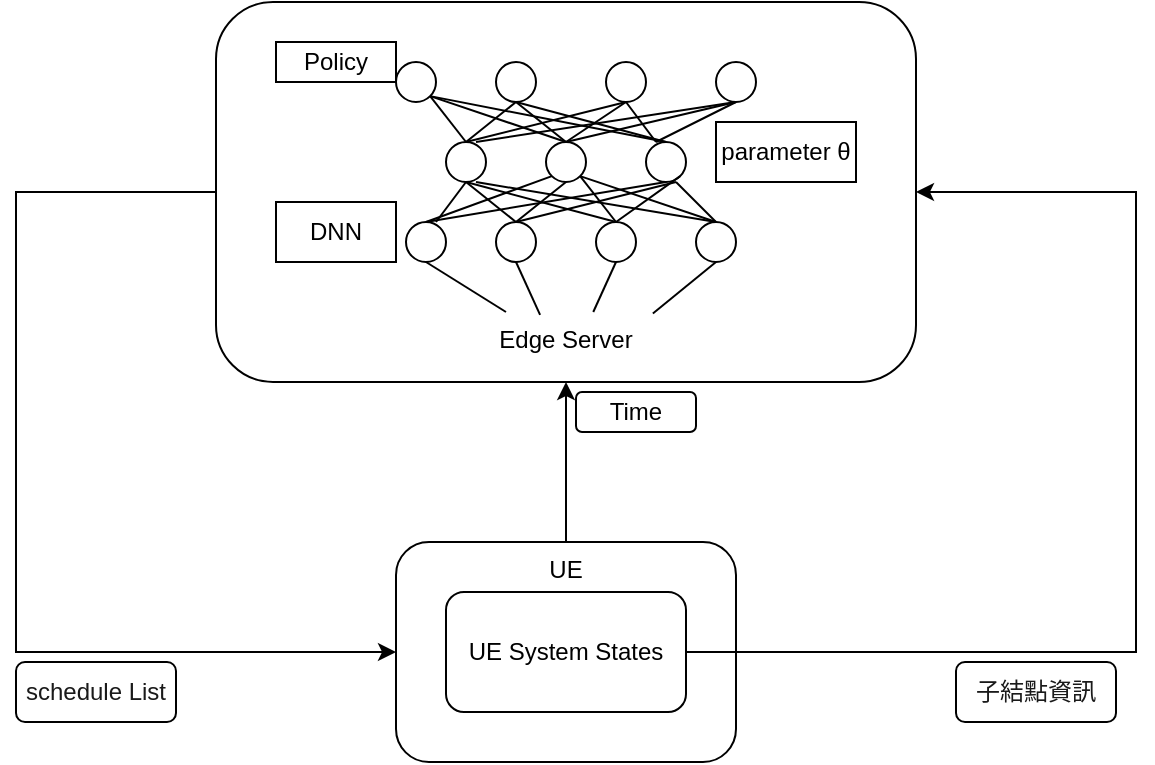 <mxfile version="16.5.6" type="github" pages="5">
  <diagram id="TzT6m59Ix_mjKr-WDxl3" name="Page-1">
    <mxGraphModel dx="1422" dy="793" grid="1" gridSize="10" guides="1" tooltips="1" connect="1" arrows="1" fold="1" page="1" pageScale="1" pageWidth="1920" pageHeight="1200" math="0" shadow="0">
      <root>
        <mxCell id="0" />
        <mxCell id="1" parent="0" />
        <mxCell id="9KuQV6Mnis-wEZ59xsWF-11" value="&lt;p&gt;Edge Server&lt;/p&gt;" style="rounded=1;whiteSpace=wrap;html=1;sketch=0;shadow=0;gradientColor=none;fillColor=default;glass=0;verticalAlign=bottom;" parent="1" vertex="1">
          <mxGeometry x="340" y="90" width="350" height="190" as="geometry" />
        </mxCell>
        <mxCell id="9KuQV6Mnis-wEZ59xsWF-12" value="UE" style="rounded=1;whiteSpace=wrap;html=1;shadow=0;glass=0;sketch=0;fillColor=default;gradientColor=none;verticalAlign=top;" parent="1" vertex="1">
          <mxGeometry x="430" y="360" width="170" height="110" as="geometry" />
        </mxCell>
        <mxCell id="9KuQV6Mnis-wEZ59xsWF-15" value="" style="endArrow=classic;html=1;rounded=0;entryX=0.5;entryY=1;entryDx=0;entryDy=0;exitX=0.5;exitY=0;exitDx=0;exitDy=0;" parent="1" source="9KuQV6Mnis-wEZ59xsWF-12" target="9KuQV6Mnis-wEZ59xsWF-11" edge="1">
          <mxGeometry width="50" height="50" relative="1" as="geometry">
            <mxPoint x="340" y="170" as="sourcePoint" />
            <mxPoint x="460" y="220" as="targetPoint" />
            <Array as="points" />
          </mxGeometry>
        </mxCell>
        <mxCell id="9KuQV6Mnis-wEZ59xsWF-17" value="" style="endArrow=classic;html=1;rounded=0;exitX=1;exitY=0.5;exitDx=0;exitDy=0;entryX=1;entryY=0.5;entryDx=0;entryDy=0;" parent="1" source="3X2xvABcupYTEiMgVEj2-3" target="9KuQV6Mnis-wEZ59xsWF-11" edge="1">
          <mxGeometry width="50" height="50" relative="1" as="geometry">
            <mxPoint x="700" y="400" as="sourcePoint" />
            <mxPoint x="740" y="305" as="targetPoint" />
            <Array as="points">
              <mxPoint x="800" y="415" />
              <mxPoint x="800" y="210" />
              <mxPoint x="800" y="185" />
            </Array>
          </mxGeometry>
        </mxCell>
        <mxCell id="9KuQV6Mnis-wEZ59xsWF-19" value="" style="endArrow=classic;html=1;rounded=0;exitX=0;exitY=0.5;exitDx=0;exitDy=0;fontColor=#9933FF;entryX=0;entryY=0.5;entryDx=0;entryDy=0;labelBackgroundColor=#1A1A1A;" parent="1" source="9KuQV6Mnis-wEZ59xsWF-11" target="9KuQV6Mnis-wEZ59xsWF-12" edge="1">
          <mxGeometry width="50" height="50" relative="1" as="geometry">
            <mxPoint x="700" y="400" as="sourcePoint" />
            <mxPoint x="240" y="300" as="targetPoint" />
            <Array as="points">
              <mxPoint x="240" y="185" />
              <mxPoint x="240" y="305" />
              <mxPoint x="240" y="415" />
            </Array>
          </mxGeometry>
        </mxCell>
        <mxCell id="9KuQV6Mnis-wEZ59xsWF-20" value="Time" style="rounded=1;whiteSpace=wrap;html=1;shadow=0;glass=0;sketch=0;fillColor=default;gradientColor=none;" parent="1" vertex="1">
          <mxGeometry x="520" y="285" width="60" height="20" as="geometry" />
        </mxCell>
        <mxCell id="9KuQV6Mnis-wEZ59xsWF-21" value="&lt;font color=&quot;#1a1a1a&quot;&gt;子結點資訊&lt;br&gt;&lt;/font&gt;" style="rounded=1;whiteSpace=wrap;html=1;shadow=0;glass=0;sketch=0;fontColor=#9933FF;fillColor=default;gradientColor=none;" parent="1" vertex="1">
          <mxGeometry x="710" y="420" width="80" height="30" as="geometry" />
        </mxCell>
        <mxCell id="9KuQV6Mnis-wEZ59xsWF-24" value="schedule List" style="rounded=1;whiteSpace=wrap;html=1;shadow=0;glass=0;sketch=0;fontColor=#1A1A1A;fillColor=default;gradientColor=none;" parent="1" vertex="1">
          <mxGeometry x="240" y="420" width="80" height="30" as="geometry" />
        </mxCell>
        <mxCell id="3X2xvABcupYTEiMgVEj2-3" value="UE System States" style="rounded=1;whiteSpace=wrap;html=1;" parent="1" vertex="1">
          <mxGeometry x="455" y="385" width="120" height="60" as="geometry" />
        </mxCell>
        <mxCell id="3X2xvABcupYTEiMgVEj2-4" value="" style="ellipse;whiteSpace=wrap;html=1;aspect=fixed;" parent="1" vertex="1">
          <mxGeometry x="435" y="200" width="20" height="20" as="geometry" />
        </mxCell>
        <mxCell id="3X2xvABcupYTEiMgVEj2-5" value="" style="ellipse;whiteSpace=wrap;html=1;aspect=fixed;" parent="1" vertex="1">
          <mxGeometry x="480" y="200" width="20" height="20" as="geometry" />
        </mxCell>
        <mxCell id="3X2xvABcupYTEiMgVEj2-6" value="" style="ellipse;whiteSpace=wrap;html=1;aspect=fixed;" parent="1" vertex="1">
          <mxGeometry x="530" y="200" width="20" height="20" as="geometry" />
        </mxCell>
        <mxCell id="3X2xvABcupYTEiMgVEj2-7" value="" style="ellipse;whiteSpace=wrap;html=1;aspect=fixed;" parent="1" vertex="1">
          <mxGeometry x="580" y="200" width="20" height="20" as="geometry" />
        </mxCell>
        <mxCell id="3X2xvABcupYTEiMgVEj2-8" value="" style="ellipse;whiteSpace=wrap;html=1;aspect=fixed;" parent="1" vertex="1">
          <mxGeometry x="455" y="160" width="20" height="20" as="geometry" />
        </mxCell>
        <mxCell id="3X2xvABcupYTEiMgVEj2-9" value="" style="ellipse;whiteSpace=wrap;html=1;aspect=fixed;" parent="1" vertex="1">
          <mxGeometry x="505" y="160" width="20" height="20" as="geometry" />
        </mxCell>
        <mxCell id="3X2xvABcupYTEiMgVEj2-10" value="" style="ellipse;whiteSpace=wrap;html=1;aspect=fixed;" parent="1" vertex="1">
          <mxGeometry x="555" y="160" width="20" height="20" as="geometry" />
        </mxCell>
        <mxCell id="3X2xvABcupYTEiMgVEj2-14" value="" style="ellipse;whiteSpace=wrap;html=1;aspect=fixed;" parent="1" vertex="1">
          <mxGeometry x="480" y="120" width="20" height="20" as="geometry" />
        </mxCell>
        <mxCell id="3X2xvABcupYTEiMgVEj2-15" value="" style="ellipse;whiteSpace=wrap;html=1;aspect=fixed;" parent="1" vertex="1">
          <mxGeometry x="430" y="120" width="20" height="20" as="geometry" />
        </mxCell>
        <mxCell id="3X2xvABcupYTEiMgVEj2-16" value="" style="ellipse;whiteSpace=wrap;html=1;aspect=fixed;" parent="1" vertex="1">
          <mxGeometry x="535" y="120" width="20" height="20" as="geometry" />
        </mxCell>
        <mxCell id="3X2xvABcupYTEiMgVEj2-17" value="" style="ellipse;whiteSpace=wrap;html=1;aspect=fixed;" parent="1" vertex="1">
          <mxGeometry x="590" y="120" width="20" height="20" as="geometry" />
        </mxCell>
        <mxCell id="3X2xvABcupYTEiMgVEj2-18" value="" style="endArrow=none;html=1;rounded=0;entryX=0.25;entryY=0;entryDx=0;entryDy=0;exitX=0.5;exitY=1;exitDx=0;exitDy=0;" parent="1" source="3X2xvABcupYTEiMgVEj2-4" edge="1">
          <mxGeometry width="50" height="50" relative="1" as="geometry">
            <mxPoint x="430" y="250" as="sourcePoint" />
            <mxPoint x="485" y="245" as="targetPoint" />
          </mxGeometry>
        </mxCell>
        <mxCell id="3X2xvABcupYTEiMgVEj2-19" value="" style="endArrow=none;html=1;rounded=0;entryX=0.5;entryY=1;entryDx=0;entryDy=0;exitX=0.392;exitY=0.024;exitDx=0;exitDy=0;exitPerimeter=0;" parent="1" target="3X2xvABcupYTEiMgVEj2-5" edge="1">
          <mxGeometry width="50" height="50" relative="1" as="geometry">
            <mxPoint x="502.04" y="246.44" as="sourcePoint" />
            <mxPoint x="480" y="200" as="targetPoint" />
          </mxGeometry>
        </mxCell>
        <mxCell id="3X2xvABcupYTEiMgVEj2-20" value="" style="endArrow=none;html=1;rounded=0;entryX=0.5;entryY=1;entryDx=0;entryDy=0;" parent="1" target="3X2xvABcupYTEiMgVEj2-6" edge="1">
          <mxGeometry width="50" height="50" relative="1" as="geometry">
            <mxPoint x="528.636" y="245" as="sourcePoint" />
            <mxPoint x="520" y="230" as="targetPoint" />
          </mxGeometry>
        </mxCell>
        <mxCell id="3X2xvABcupYTEiMgVEj2-21" value="" style="endArrow=none;html=1;rounded=0;entryX=0.5;entryY=1;entryDx=0;entryDy=0;exitX=0.862;exitY=0.012;exitDx=0;exitDy=0;exitPerimeter=0;" parent="1" target="3X2xvABcupYTEiMgVEj2-7" edge="1">
          <mxGeometry width="50" height="50" relative="1" as="geometry">
            <mxPoint x="558.44" y="245.72" as="sourcePoint" />
            <mxPoint x="520" y="230" as="targetPoint" />
          </mxGeometry>
        </mxCell>
        <mxCell id="3X2xvABcupYTEiMgVEj2-23" value="" style="endArrow=none;html=1;rounded=0;exitX=0.5;exitY=0;exitDx=0;exitDy=0;entryX=0.5;entryY=1;entryDx=0;entryDy=0;" parent="1" source="3X2xvABcupYTEiMgVEj2-5" target="3X2xvABcupYTEiMgVEj2-9" edge="1">
          <mxGeometry width="50" height="50" relative="1" as="geometry">
            <mxPoint x="470" y="280" as="sourcePoint" />
            <mxPoint x="520" y="230" as="targetPoint" />
          </mxGeometry>
        </mxCell>
        <mxCell id="3X2xvABcupYTEiMgVEj2-24" value="" style="endArrow=none;html=1;rounded=0;exitX=0.5;exitY=0;exitDx=0;exitDy=0;entryX=0;entryY=1;entryDx=0;entryDy=0;" parent="1" source="3X2xvABcupYTEiMgVEj2-4" target="3X2xvABcupYTEiMgVEj2-9" edge="1">
          <mxGeometry width="50" height="50" relative="1" as="geometry">
            <mxPoint x="470" y="280" as="sourcePoint" />
            <mxPoint x="520" y="230" as="targetPoint" />
          </mxGeometry>
        </mxCell>
        <mxCell id="3X2xvABcupYTEiMgVEj2-25" value="" style="endArrow=none;html=1;rounded=0;exitX=0.5;exitY=0;exitDx=0;exitDy=0;entryX=1;entryY=1;entryDx=0;entryDy=0;" parent="1" source="3X2xvABcupYTEiMgVEj2-6" target="3X2xvABcupYTEiMgVEj2-9" edge="1">
          <mxGeometry width="50" height="50" relative="1" as="geometry">
            <mxPoint x="470" y="280" as="sourcePoint" />
            <mxPoint x="520" y="230" as="targetPoint" />
          </mxGeometry>
        </mxCell>
        <mxCell id="3X2xvABcupYTEiMgVEj2-26" value="" style="endArrow=none;html=1;rounded=0;entryX=0.5;entryY=0;entryDx=0;entryDy=0;exitX=1;exitY=1;exitDx=0;exitDy=0;" parent="1" source="3X2xvABcupYTEiMgVEj2-9" target="3X2xvABcupYTEiMgVEj2-7" edge="1">
          <mxGeometry width="50" height="50" relative="1" as="geometry">
            <mxPoint x="470" y="280" as="sourcePoint" />
            <mxPoint x="520" y="230" as="targetPoint" />
          </mxGeometry>
        </mxCell>
        <mxCell id="3X2xvABcupYTEiMgVEj2-27" value="" style="endArrow=none;html=1;rounded=0;exitX=0.5;exitY=1;exitDx=0;exitDy=0;" parent="1" source="3X2xvABcupYTEiMgVEj2-8" edge="1">
          <mxGeometry width="50" height="50" relative="1" as="geometry">
            <mxPoint x="470" y="280" as="sourcePoint" />
            <mxPoint x="490" y="200" as="targetPoint" />
          </mxGeometry>
        </mxCell>
        <mxCell id="3X2xvABcupYTEiMgVEj2-28" value="" style="endArrow=none;html=1;rounded=0;entryX=0.5;entryY=1;entryDx=0;entryDy=0;exitX=0.5;exitY=0;exitDx=0;exitDy=0;" parent="1" source="3X2xvABcupYTEiMgVEj2-6" target="3X2xvABcupYTEiMgVEj2-8" edge="1">
          <mxGeometry width="50" height="50" relative="1" as="geometry">
            <mxPoint x="490" y="200" as="sourcePoint" />
            <mxPoint x="540" y="150" as="targetPoint" />
          </mxGeometry>
        </mxCell>
        <mxCell id="3X2xvABcupYTEiMgVEj2-29" value="" style="endArrow=none;html=1;rounded=0;entryX=0.5;entryY=1;entryDx=0;entryDy=0;" parent="1" target="3X2xvABcupYTEiMgVEj2-8" edge="1">
          <mxGeometry width="50" height="50" relative="1" as="geometry">
            <mxPoint x="450" y="200" as="sourcePoint" />
            <mxPoint x="520" y="230" as="targetPoint" />
          </mxGeometry>
        </mxCell>
        <mxCell id="3X2xvABcupYTEiMgVEj2-30" value="" style="endArrow=none;html=1;rounded=0;" parent="1" edge="1">
          <mxGeometry width="50" height="50" relative="1" as="geometry">
            <mxPoint x="590" y="200" as="sourcePoint" />
            <mxPoint x="470" y="180" as="targetPoint" />
          </mxGeometry>
        </mxCell>
        <mxCell id="3X2xvABcupYTEiMgVEj2-31" value="" style="endArrow=none;html=1;rounded=0;exitX=0.5;exitY=0;exitDx=0;exitDy=0;entryX=0.5;entryY=1;entryDx=0;entryDy=0;" parent="1" source="3X2xvABcupYTEiMgVEj2-4" target="3X2xvABcupYTEiMgVEj2-10" edge="1">
          <mxGeometry width="50" height="50" relative="1" as="geometry">
            <mxPoint x="470" y="280" as="sourcePoint" />
            <mxPoint x="520" y="230" as="targetPoint" />
          </mxGeometry>
        </mxCell>
        <mxCell id="3X2xvABcupYTEiMgVEj2-32" value="" style="endArrow=none;html=1;rounded=0;" parent="1" edge="1">
          <mxGeometry width="50" height="50" relative="1" as="geometry">
            <mxPoint x="490" y="200" as="sourcePoint" />
            <mxPoint x="570" y="180" as="targetPoint" />
          </mxGeometry>
        </mxCell>
        <mxCell id="3X2xvABcupYTEiMgVEj2-33" value="" style="endArrow=none;html=1;rounded=0;exitX=0.5;exitY=0;exitDx=0;exitDy=0;entryX=1;entryY=1;entryDx=0;entryDy=0;" parent="1" source="3X2xvABcupYTEiMgVEj2-6" target="3X2xvABcupYTEiMgVEj2-10" edge="1">
          <mxGeometry width="50" height="50" relative="1" as="geometry">
            <mxPoint x="470" y="280" as="sourcePoint" />
            <mxPoint x="520" y="230" as="targetPoint" />
          </mxGeometry>
        </mxCell>
        <mxCell id="3X2xvABcupYTEiMgVEj2-34" value="" style="endArrow=none;html=1;rounded=0;" parent="1" edge="1">
          <mxGeometry width="50" height="50" relative="1" as="geometry">
            <mxPoint x="590" y="200" as="sourcePoint" />
            <mxPoint x="570" y="180" as="targetPoint" />
          </mxGeometry>
        </mxCell>
        <mxCell id="3X2xvABcupYTEiMgVEj2-35" value="" style="endArrow=none;html=1;rounded=0;exitX=1;exitY=1;exitDx=0;exitDy=0;entryX=0.5;entryY=0;entryDx=0;entryDy=0;" parent="1" source="3X2xvABcupYTEiMgVEj2-15" target="3X2xvABcupYTEiMgVEj2-8" edge="1">
          <mxGeometry width="50" height="50" relative="1" as="geometry">
            <mxPoint x="470" y="280" as="sourcePoint" />
            <mxPoint x="520" y="230" as="targetPoint" />
          </mxGeometry>
        </mxCell>
        <mxCell id="3X2xvABcupYTEiMgVEj2-36" value="" style="endArrow=none;html=1;rounded=0;exitX=0.5;exitY=0;exitDx=0;exitDy=0;entryX=0.5;entryY=1;entryDx=0;entryDy=0;" parent="1" source="3X2xvABcupYTEiMgVEj2-8" target="3X2xvABcupYTEiMgVEj2-14" edge="1">
          <mxGeometry width="50" height="50" relative="1" as="geometry">
            <mxPoint x="470" y="280" as="sourcePoint" />
            <mxPoint x="520" y="230" as="targetPoint" />
          </mxGeometry>
        </mxCell>
        <mxCell id="3X2xvABcupYTEiMgVEj2-37" value="" style="endArrow=none;html=1;rounded=0;exitX=0.5;exitY=0;exitDx=0;exitDy=0;entryX=0.5;entryY=1;entryDx=0;entryDy=0;" parent="1" source="3X2xvABcupYTEiMgVEj2-8" target="3X2xvABcupYTEiMgVEj2-16" edge="1">
          <mxGeometry width="50" height="50" relative="1" as="geometry">
            <mxPoint x="470" y="280" as="sourcePoint" />
            <mxPoint x="520" y="230" as="targetPoint" />
          </mxGeometry>
        </mxCell>
        <mxCell id="3X2xvABcupYTEiMgVEj2-38" value="" style="endArrow=none;html=1;rounded=0;entryX=0.5;entryY=1;entryDx=0;entryDy=0;" parent="1" target="3X2xvABcupYTEiMgVEj2-17" edge="1">
          <mxGeometry width="50" height="50" relative="1" as="geometry">
            <mxPoint x="470" y="160" as="sourcePoint" />
            <mxPoint x="520" y="230" as="targetPoint" />
          </mxGeometry>
        </mxCell>
        <mxCell id="3X2xvABcupYTEiMgVEj2-39" value="" style="endArrow=none;html=1;rounded=0;exitX=0.5;exitY=0;exitDx=0;exitDy=0;entryX=1;entryY=1;entryDx=0;entryDy=0;" parent="1" source="3X2xvABcupYTEiMgVEj2-9" target="3X2xvABcupYTEiMgVEj2-15" edge="1">
          <mxGeometry width="50" height="50" relative="1" as="geometry">
            <mxPoint x="470" y="280" as="sourcePoint" />
            <mxPoint x="520" y="230" as="targetPoint" />
          </mxGeometry>
        </mxCell>
        <mxCell id="3X2xvABcupYTEiMgVEj2-40" value="" style="endArrow=none;html=1;rounded=0;exitX=0.5;exitY=0;exitDx=0;exitDy=0;entryX=0.5;entryY=1;entryDx=0;entryDy=0;" parent="1" source="3X2xvABcupYTEiMgVEj2-9" target="3X2xvABcupYTEiMgVEj2-14" edge="1">
          <mxGeometry width="50" height="50" relative="1" as="geometry">
            <mxPoint x="470" y="280" as="sourcePoint" />
            <mxPoint x="520" y="230" as="targetPoint" />
          </mxGeometry>
        </mxCell>
        <mxCell id="3X2xvABcupYTEiMgVEj2-41" value="" style="endArrow=none;html=1;rounded=0;exitX=0.5;exitY=0;exitDx=0;exitDy=0;entryX=0.5;entryY=1;entryDx=0;entryDy=0;" parent="1" source="3X2xvABcupYTEiMgVEj2-9" target="3X2xvABcupYTEiMgVEj2-16" edge="1">
          <mxGeometry width="50" height="50" relative="1" as="geometry">
            <mxPoint x="470" y="280" as="sourcePoint" />
            <mxPoint x="520" y="230" as="targetPoint" />
          </mxGeometry>
        </mxCell>
        <mxCell id="3X2xvABcupYTEiMgVEj2-42" value="" style="endArrow=none;html=1;rounded=0;exitX=0.5;exitY=0;exitDx=0;exitDy=0;entryX=0.5;entryY=1;entryDx=0;entryDy=0;" parent="1" source="3X2xvABcupYTEiMgVEj2-9" target="3X2xvABcupYTEiMgVEj2-17" edge="1">
          <mxGeometry width="50" height="50" relative="1" as="geometry">
            <mxPoint x="470" y="280" as="sourcePoint" />
            <mxPoint x="520" y="230" as="targetPoint" />
          </mxGeometry>
        </mxCell>
        <mxCell id="3X2xvABcupYTEiMgVEj2-43" value="" style="endArrow=none;html=1;rounded=0;exitX=0.5;exitY=0;exitDx=0;exitDy=0;entryX=1;entryY=1;entryDx=0;entryDy=0;" parent="1" source="3X2xvABcupYTEiMgVEj2-10" target="3X2xvABcupYTEiMgVEj2-15" edge="1">
          <mxGeometry width="50" height="50" relative="1" as="geometry">
            <mxPoint x="470" y="280" as="sourcePoint" />
            <mxPoint x="440" y="140" as="targetPoint" />
          </mxGeometry>
        </mxCell>
        <mxCell id="3X2xvABcupYTEiMgVEj2-44" value="" style="endArrow=none;html=1;rounded=0;exitX=0.5;exitY=0;exitDx=0;exitDy=0;" parent="1" source="3X2xvABcupYTEiMgVEj2-10" edge="1">
          <mxGeometry width="50" height="50" relative="1" as="geometry">
            <mxPoint x="470" y="280" as="sourcePoint" />
            <mxPoint x="490" y="140" as="targetPoint" />
          </mxGeometry>
        </mxCell>
        <mxCell id="3X2xvABcupYTEiMgVEj2-45" value="" style="endArrow=none;html=1;rounded=0;entryX=0.5;entryY=1;entryDx=0;entryDy=0;" parent="1" target="3X2xvABcupYTEiMgVEj2-16" edge="1">
          <mxGeometry width="50" height="50" relative="1" as="geometry">
            <mxPoint x="560" y="160" as="sourcePoint" />
            <mxPoint x="520" y="230" as="targetPoint" />
          </mxGeometry>
        </mxCell>
        <mxCell id="3X2xvABcupYTEiMgVEj2-46" value="" style="endArrow=none;html=1;rounded=0;entryX=0.5;entryY=1;entryDx=0;entryDy=0;" parent="1" target="3X2xvABcupYTEiMgVEj2-17" edge="1">
          <mxGeometry width="50" height="50" relative="1" as="geometry">
            <mxPoint x="560" y="160" as="sourcePoint" />
            <mxPoint x="520" y="230" as="targetPoint" />
          </mxGeometry>
        </mxCell>
        <mxCell id="3X2xvABcupYTEiMgVEj2-47" value="DNN" style="rounded=0;whiteSpace=wrap;html=1;" parent="1" vertex="1">
          <mxGeometry x="370" y="190" width="60" height="30" as="geometry" />
        </mxCell>
        <mxCell id="3X2xvABcupYTEiMgVEj2-48" value="parameter&amp;nbsp;θ" style="rounded=0;whiteSpace=wrap;html=1;" parent="1" vertex="1">
          <mxGeometry x="590" y="150" width="70" height="30" as="geometry" />
        </mxCell>
        <mxCell id="3X2xvABcupYTEiMgVEj2-49" value="Policy" style="rounded=0;whiteSpace=wrap;html=1;" parent="1" vertex="1">
          <mxGeometry x="370" y="110" width="60" height="20" as="geometry" />
        </mxCell>
      </root>
    </mxGraphModel>
  </diagram>
  <diagram id="z9pOu_TSIRcWGJFqptHg" name="Page-2">
    <mxGraphModel dx="2272" dy="754" grid="1" gridSize="10" guides="1" tooltips="1" connect="1" arrows="1" fold="1" page="1" pageScale="1" pageWidth="850" pageHeight="1100" math="0" shadow="0">
      <root>
        <mxCell id="iAxWGbQ3Z2G4rB7DEW5Y-0" />
        <mxCell id="iAxWGbQ3Z2G4rB7DEW5Y-1" parent="iAxWGbQ3Z2G4rB7DEW5Y-0" />
        <mxCell id="iAxWGbQ3Z2G4rB7DEW5Y-2" value="獲得Reward的數據" style="rounded=1;whiteSpace=wrap;html=1;" parent="iAxWGbQ3Z2G4rB7DEW5Y-1" vertex="1">
          <mxGeometry x="80" y="200" width="120" height="50" as="geometry" />
        </mxCell>
        <mxCell id="iAxWGbQ3Z2G4rB7DEW5Y-3" value="Reward表格生成" style="rounded=1;whiteSpace=wrap;html=1;" parent="iAxWGbQ3Z2G4rB7DEW5Y-1" vertex="1">
          <mxGeometry x="240" y="200" width="120" height="50" as="geometry" />
        </mxCell>
        <mxCell id="iAxWGbQ3Z2G4rB7DEW5Y-4" value="得出算法效率" style="rounded=1;whiteSpace=wrap;html=1;" parent="iAxWGbQ3Z2G4rB7DEW5Y-1" vertex="1">
          <mxGeometry x="400" y="200" width="120" height="50" as="geometry" />
        </mxCell>
        <mxCell id="iAxWGbQ3Z2G4rB7DEW5Y-5" value="系統選擇算法" style="rounded=1;whiteSpace=wrap;html=1;" parent="iAxWGbQ3Z2G4rB7DEW5Y-1" vertex="1">
          <mxGeometry x="-90" y="200" width="120" height="50" as="geometry" />
        </mxCell>
        <mxCell id="iAxWGbQ3Z2G4rB7DEW5Y-6" value="" style="endArrow=classic;html=1;rounded=0;exitX=0.5;exitY=1;exitDx=0;exitDy=0;entryX=0.44;entryY=0.998;entryDx=0;entryDy=0;entryPerimeter=0;" parent="iAxWGbQ3Z2G4rB7DEW5Y-1" source="iAxWGbQ3Z2G4rB7DEW5Y-4" target="iAxWGbQ3Z2G4rB7DEW5Y-5" edge="1">
          <mxGeometry width="50" height="50" relative="1" as="geometry">
            <mxPoint x="210" y="390" as="sourcePoint" />
            <mxPoint x="260" y="340" as="targetPoint" />
            <Array as="points">
              <mxPoint x="460" y="320" />
              <mxPoint x="-37" y="320" />
            </Array>
          </mxGeometry>
        </mxCell>
        <mxCell id="iAxWGbQ3Z2G4rB7DEW5Y-8" value="" style="endArrow=classic;html=1;rounded=0;exitX=1;exitY=0.5;exitDx=0;exitDy=0;entryX=0;entryY=0.5;entryDx=0;entryDy=0;" parent="iAxWGbQ3Z2G4rB7DEW5Y-1" source="iAxWGbQ3Z2G4rB7DEW5Y-2" target="iAxWGbQ3Z2G4rB7DEW5Y-3" edge="1">
          <mxGeometry width="50" height="50" relative="1" as="geometry">
            <mxPoint x="250" y="630" as="sourcePoint" />
            <mxPoint x="300" y="580" as="targetPoint" />
          </mxGeometry>
        </mxCell>
        <mxCell id="iAxWGbQ3Z2G4rB7DEW5Y-9" value="" style="endArrow=classic;html=1;rounded=0;exitX=1;exitY=0.5;exitDx=0;exitDy=0;entryX=0;entryY=0.5;entryDx=0;entryDy=0;" parent="iAxWGbQ3Z2G4rB7DEW5Y-1" source="iAxWGbQ3Z2G4rB7DEW5Y-3" target="iAxWGbQ3Z2G4rB7DEW5Y-4" edge="1">
          <mxGeometry width="50" height="50" relative="1" as="geometry">
            <mxPoint x="250" y="630" as="sourcePoint" />
            <mxPoint x="300" y="580" as="targetPoint" />
          </mxGeometry>
        </mxCell>
        <mxCell id="iAxWGbQ3Z2G4rB7DEW5Y-10" value="" style="endArrow=classic;html=1;rounded=0;exitX=1;exitY=0.5;exitDx=0;exitDy=0;entryX=0;entryY=0.5;entryDx=0;entryDy=0;" parent="iAxWGbQ3Z2G4rB7DEW5Y-1" source="iAxWGbQ3Z2G4rB7DEW5Y-5" target="iAxWGbQ3Z2G4rB7DEW5Y-2" edge="1">
          <mxGeometry width="50" height="50" relative="1" as="geometry">
            <mxPoint x="250" y="630" as="sourcePoint" />
            <mxPoint x="300" y="580" as="targetPoint" />
          </mxGeometry>
        </mxCell>
      </root>
    </mxGraphModel>
  </diagram>
  <diagram id="ShABZIZHdNopinyY9V7N" name="Page-3">
    <mxGraphModel dx="1422" dy="754" grid="1" gridSize="10" guides="1" tooltips="1" connect="1" arrows="1" fold="1" page="1" pageScale="1" pageWidth="850" pageHeight="1100" math="0" shadow="0">
      <root>
        <mxCell id="53XxpqNMjbobWwSgK6WJ-0" />
        <mxCell id="53XxpqNMjbobWwSgK6WJ-1" parent="53XxpqNMjbobWwSgK6WJ-0" />
        <mxCell id="a7fkMNNGWd1ok5zcnsbr-0" value="Policy" style="rounded=0;whiteSpace=wrap;html=1;" parent="53XxpqNMjbobWwSgK6WJ-1" vertex="1">
          <mxGeometry x="140" y="180" width="120" height="60" as="geometry" />
        </mxCell>
        <mxCell id="a7fkMNNGWd1ok5zcnsbr-1" value="" style="rounded=0;whiteSpace=wrap;html=1;" parent="53XxpqNMjbobWwSgK6WJ-1" vertex="1">
          <mxGeometry x="140" y="240" width="120" height="60" as="geometry" />
        </mxCell>
        <mxCell id="a7fkMNNGWd1ok5zcnsbr-2" value="" style="rounded=0;whiteSpace=wrap;html=1;" parent="53XxpqNMjbobWwSgK6WJ-1" vertex="1">
          <mxGeometry x="140" y="300" width="120" height="60" as="geometry" />
        </mxCell>
        <mxCell id="a7fkMNNGWd1ok5zcnsbr-3" value="" style="rounded=0;whiteSpace=wrap;html=1;" parent="53XxpqNMjbobWwSgK6WJ-1" vertex="1">
          <mxGeometry x="140" y="360" width="120" height="60" as="geometry" />
        </mxCell>
        <mxCell id="a7fkMNNGWd1ok5zcnsbr-6" value="" style="rounded=0;whiteSpace=wrap;html=1;" parent="53XxpqNMjbobWwSgK6WJ-1" vertex="1">
          <mxGeometry x="260" y="240" width="120" height="60" as="geometry" />
        </mxCell>
        <mxCell id="a7fkMNNGWd1ok5zcnsbr-7" value="" style="rounded=0;whiteSpace=wrap;html=1;" parent="53XxpqNMjbobWwSgK6WJ-1" vertex="1">
          <mxGeometry x="260" y="300" width="120" height="60" as="geometry" />
        </mxCell>
        <mxCell id="a7fkMNNGWd1ok5zcnsbr-8" value="" style="rounded=0;whiteSpace=wrap;html=1;" parent="53XxpqNMjbobWwSgK6WJ-1" vertex="1">
          <mxGeometry x="260" y="360" width="120" height="60" as="geometry" />
        </mxCell>
        <mxCell id="a7fkMNNGWd1ok5zcnsbr-10" value="Total Reward" style="rounded=0;whiteSpace=wrap;html=1;" parent="53XxpqNMjbobWwSgK6WJ-1" vertex="1">
          <mxGeometry x="260" y="180" width="120" height="60" as="geometry" />
        </mxCell>
        <mxCell id="a7fkMNNGWd1ok5zcnsbr-11" value="" style="endArrow=classic;html=1;rounded=0;" parent="53XxpqNMjbobWwSgK6WJ-1" edge="1">
          <mxGeometry width="50" height="50" relative="1" as="geometry">
            <mxPoint x="420" y="330" as="sourcePoint" />
            <mxPoint x="490" y="340" as="targetPoint" />
          </mxGeometry>
        </mxCell>
      </root>
    </mxGraphModel>
  </diagram>
  <diagram id="t1DJp2YXMgyBNhPShpyb" name="Page-4">
    <mxGraphModel dx="1422" dy="793" grid="1" gridSize="10" guides="1" tooltips="1" connect="1" arrows="1" fold="1" page="1" pageScale="1" pageWidth="1920" pageHeight="1200" math="0" shadow="0">
      <root>
        <mxCell id="25QDIFT0MLm8HbZLiQes-0" />
        <mxCell id="25QDIFT0MLm8HbZLiQes-1" parent="25QDIFT0MLm8HbZLiQes-0" />
        <mxCell id="25QDIFT0MLm8HbZLiQes-2" value="Edge Server" style="rounded=0;whiteSpace=wrap;html=1;verticalAlign=top;" parent="25QDIFT0MLm8HbZLiQes-1" vertex="1">
          <mxGeometry x="370" y="280" width="150" height="180" as="geometry" />
        </mxCell>
        <mxCell id="25QDIFT0MLm8HbZLiQes-3" value="UE" style="rounded=0;whiteSpace=wrap;html=1;verticalAlign=top;" parent="25QDIFT0MLm8HbZLiQes-1" vertex="1">
          <mxGeometry x="600" y="290" width="130" height="310" as="geometry" />
        </mxCell>
        <mxCell id="25QDIFT0MLm8HbZLiQes-4" value="工作執行" style="rounded=1;whiteSpace=wrap;html=1;" parent="25QDIFT0MLm8HbZLiQes-1" vertex="1">
          <mxGeometry x="622.5" y="360" width="85" height="27" as="geometry" />
        </mxCell>
        <mxCell id="25QDIFT0MLm8HbZLiQes-5" value="工作成本統計" style="rounded=1;whiteSpace=wrap;html=1;" parent="25QDIFT0MLm8HbZLiQes-1" vertex="1">
          <mxGeometry x="625.5" y="538" width="87" height="33" as="geometry" />
        </mxCell>
        <mxCell id="25QDIFT0MLm8HbZLiQes-6" value="Get Schedule List" style="rounded=1;whiteSpace=wrap;html=1;" parent="25QDIFT0MLm8HbZLiQes-1" vertex="1">
          <mxGeometry x="390" y="411" width="110" height="30" as="geometry" />
        </mxCell>
        <mxCell id="25QDIFT0MLm8HbZLiQes-7" value="判別類型" style="rounded=1;whiteSpace=wrap;html=1;" parent="25QDIFT0MLm8HbZLiQes-1" vertex="1">
          <mxGeometry x="630" y="320" width="70" height="20" as="geometry" />
        </mxCell>
        <mxCell id="25QDIFT0MLm8HbZLiQes-9" value="是否完成" style="rhombus;whiteSpace=wrap;html=1;" parent="25QDIFT0MLm8HbZLiQes-1" vertex="1">
          <mxGeometry x="626.5" y="410" width="80" height="50" as="geometry" />
        </mxCell>
        <mxCell id="25QDIFT0MLm8HbZLiQes-10" value="獲得完成次數" style="rounded=1;whiteSpace=wrap;html=1;" parent="25QDIFT0MLm8HbZLiQes-1" vertex="1">
          <mxGeometry x="623.75" y="490" width="89.5" height="30" as="geometry" />
        </mxCell>
        <mxCell id="25QDIFT0MLm8HbZLiQes-12" value="" style="endArrow=classic;html=1;rounded=0;entryX=0;entryY=0.5;entryDx=0;entryDy=0;exitX=1;exitY=0.5;exitDx=0;exitDy=0;" parent="25QDIFT0MLm8HbZLiQes-1" source="25QDIFT0MLm8HbZLiQes-6" target="25QDIFT0MLm8HbZLiQes-7" edge="1">
          <mxGeometry width="50" height="50" relative="1" as="geometry">
            <mxPoint x="400" y="579.5" as="sourcePoint" />
            <mxPoint x="540" y="580" as="targetPoint" />
            <Array as="points">
              <mxPoint x="530" y="426" />
              <mxPoint x="530" y="330" />
            </Array>
          </mxGeometry>
        </mxCell>
        <mxCell id="25QDIFT0MLm8HbZLiQes-13" value="" style="endArrow=classic;html=1;rounded=0;exitX=0.5;exitY=1;exitDx=0;exitDy=0;entryX=0.5;entryY=0;entryDx=0;entryDy=0;" parent="25QDIFT0MLm8HbZLiQes-1" source="25QDIFT0MLm8HbZLiQes-7" target="25QDIFT0MLm8HbZLiQes-4" edge="1">
          <mxGeometry width="50" height="50" relative="1" as="geometry">
            <mxPoint x="670" y="410" as="sourcePoint" />
            <mxPoint x="720" y="360" as="targetPoint" />
          </mxGeometry>
        </mxCell>
        <mxCell id="25QDIFT0MLm8HbZLiQes-15" value="" style="endArrow=classic;html=1;rounded=0;exitX=0.5;exitY=1;exitDx=0;exitDy=0;" parent="25QDIFT0MLm8HbZLiQes-1" source="25QDIFT0MLm8HbZLiQes-4" target="25QDIFT0MLm8HbZLiQes-9" edge="1">
          <mxGeometry width="50" height="50" relative="1" as="geometry">
            <mxPoint x="670" y="410" as="sourcePoint" />
            <mxPoint x="720" y="360" as="targetPoint" />
          </mxGeometry>
        </mxCell>
        <mxCell id="25QDIFT0MLm8HbZLiQes-17" value="" style="endArrow=classic;html=1;rounded=0;exitX=0.5;exitY=1;exitDx=0;exitDy=0;" parent="25QDIFT0MLm8HbZLiQes-1" source="25QDIFT0MLm8HbZLiQes-9" target="25QDIFT0MLm8HbZLiQes-10" edge="1">
          <mxGeometry width="50" height="50" relative="1" as="geometry">
            <mxPoint x="668" y="450" as="sourcePoint" />
            <mxPoint x="667" y="500" as="targetPoint" />
          </mxGeometry>
        </mxCell>
        <mxCell id="25QDIFT0MLm8HbZLiQes-18" value="" style="endArrow=classic;html=1;rounded=0;exitX=0.5;exitY=1;exitDx=0;exitDy=0;" parent="25QDIFT0MLm8HbZLiQes-1" source="25QDIFT0MLm8HbZLiQes-10" target="25QDIFT0MLm8HbZLiQes-5" edge="1">
          <mxGeometry width="50" height="50" relative="1" as="geometry">
            <mxPoint x="660" y="520" as="sourcePoint" />
            <mxPoint x="710" y="470" as="targetPoint" />
          </mxGeometry>
        </mxCell>
        <mxCell id="25QDIFT0MLm8HbZLiQes-20" value="" style="endArrow=classic;html=1;rounded=0;exitX=1;exitY=0.5;exitDx=0;exitDy=0;entryX=1;entryY=0.5;entryDx=0;entryDy=0;" parent="25QDIFT0MLm8HbZLiQes-1" source="25QDIFT0MLm8HbZLiQes-9" target="25QDIFT0MLm8HbZLiQes-5" edge="1">
          <mxGeometry width="50" height="50" relative="1" as="geometry">
            <mxPoint x="630" y="390" as="sourcePoint" />
            <mxPoint x="680" y="340" as="targetPoint" />
            <Array as="points">
              <mxPoint x="760" y="435" />
              <mxPoint x="760" y="555" />
            </Array>
          </mxGeometry>
        </mxCell>
        <mxCell id="25QDIFT0MLm8HbZLiQes-21" value="否" style="rounded=0;whiteSpace=wrap;html=1;" parent="25QDIFT0MLm8HbZLiQes-1" vertex="1">
          <mxGeometry x="770" y="460" width="30" height="20" as="geometry" />
        </mxCell>
        <mxCell id="25QDIFT0MLm8HbZLiQes-22" value="是" style="rounded=0;whiteSpace=wrap;html=1;" parent="25QDIFT0MLm8HbZLiQes-1" vertex="1">
          <mxGeometry x="626.5" y="460" width="30" height="20" as="geometry" />
        </mxCell>
        <mxCell id="25QDIFT0MLm8HbZLiQes-24" value="" style="endArrow=classic;html=1;rounded=0;exitX=0.5;exitY=1;exitDx=0;exitDy=0;entryX=0.5;entryY=0;entryDx=0;entryDy=0;" parent="25QDIFT0MLm8HbZLiQes-1" source="25QDIFT0MLm8HbZLiQes-5" target="25QDIFT0MLm8HbZLiQes-26" edge="1">
          <mxGeometry width="50" height="50" relative="1" as="geometry">
            <mxPoint x="630" y="390" as="sourcePoint" />
            <mxPoint x="554.651" y="670" as="targetPoint" />
            <Array as="points">
              <mxPoint x="670" y="620" />
              <mxPoint x="360" y="620" />
              <mxPoint x="360" y="310" />
              <mxPoint x="445" y="310" />
            </Array>
          </mxGeometry>
        </mxCell>
        <mxCell id="25QDIFT0MLm8HbZLiQes-26" value="RL Calculate" style="rounded=1;whiteSpace=wrap;html=1;" parent="25QDIFT0MLm8HbZLiQes-1" vertex="1">
          <mxGeometry x="385" y="330" width="120" height="60" as="geometry" />
        </mxCell>
      </root>
    </mxGraphModel>
  </diagram>
  <diagram id="aOIz1D81wSpU-WWMt7Ig" name="Page-5">
    <mxGraphModel dx="1422" dy="793" grid="1" gridSize="10" guides="1" tooltips="1" connect="1" arrows="1" fold="1" page="1" pageScale="1" pageWidth="1169" pageHeight="827" math="0" shadow="0">
      <root>
        <mxCell id="Vt5tZS4uHLLFV8C6EEIx-0" />
        <mxCell id="Vt5tZS4uHLLFV8C6EEIx-1" parent="Vt5tZS4uHLLFV8C6EEIx-0" />
      </root>
    </mxGraphModel>
  </diagram>
</mxfile>
